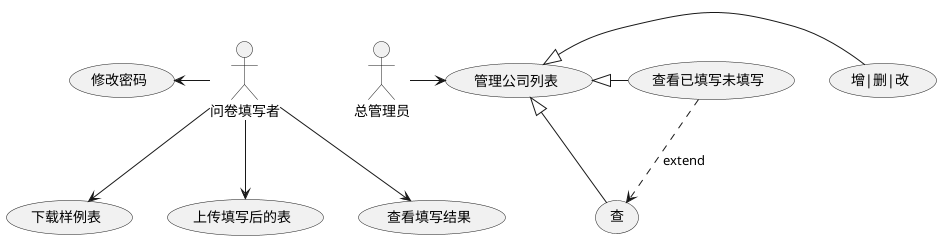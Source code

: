 @startuml 用例图

actor 总管理员 as adm
actor 问卷填写者

问卷填写者 -down-> (下载样例表)
问卷填写者 -down-> (上传填写后的表)
问卷填写者 -down-> (查看填写结果)
问卷填写者 -left-> (修改密码)

adm -> (管理公司列表)
(管理公司列表) <|- (增|删|改)
(管理公司列表) <|- (查)
(管理公司列表) <|- (查看已填写未填写)
(查看已填写未填写) ..> (查) : extend


@enduml